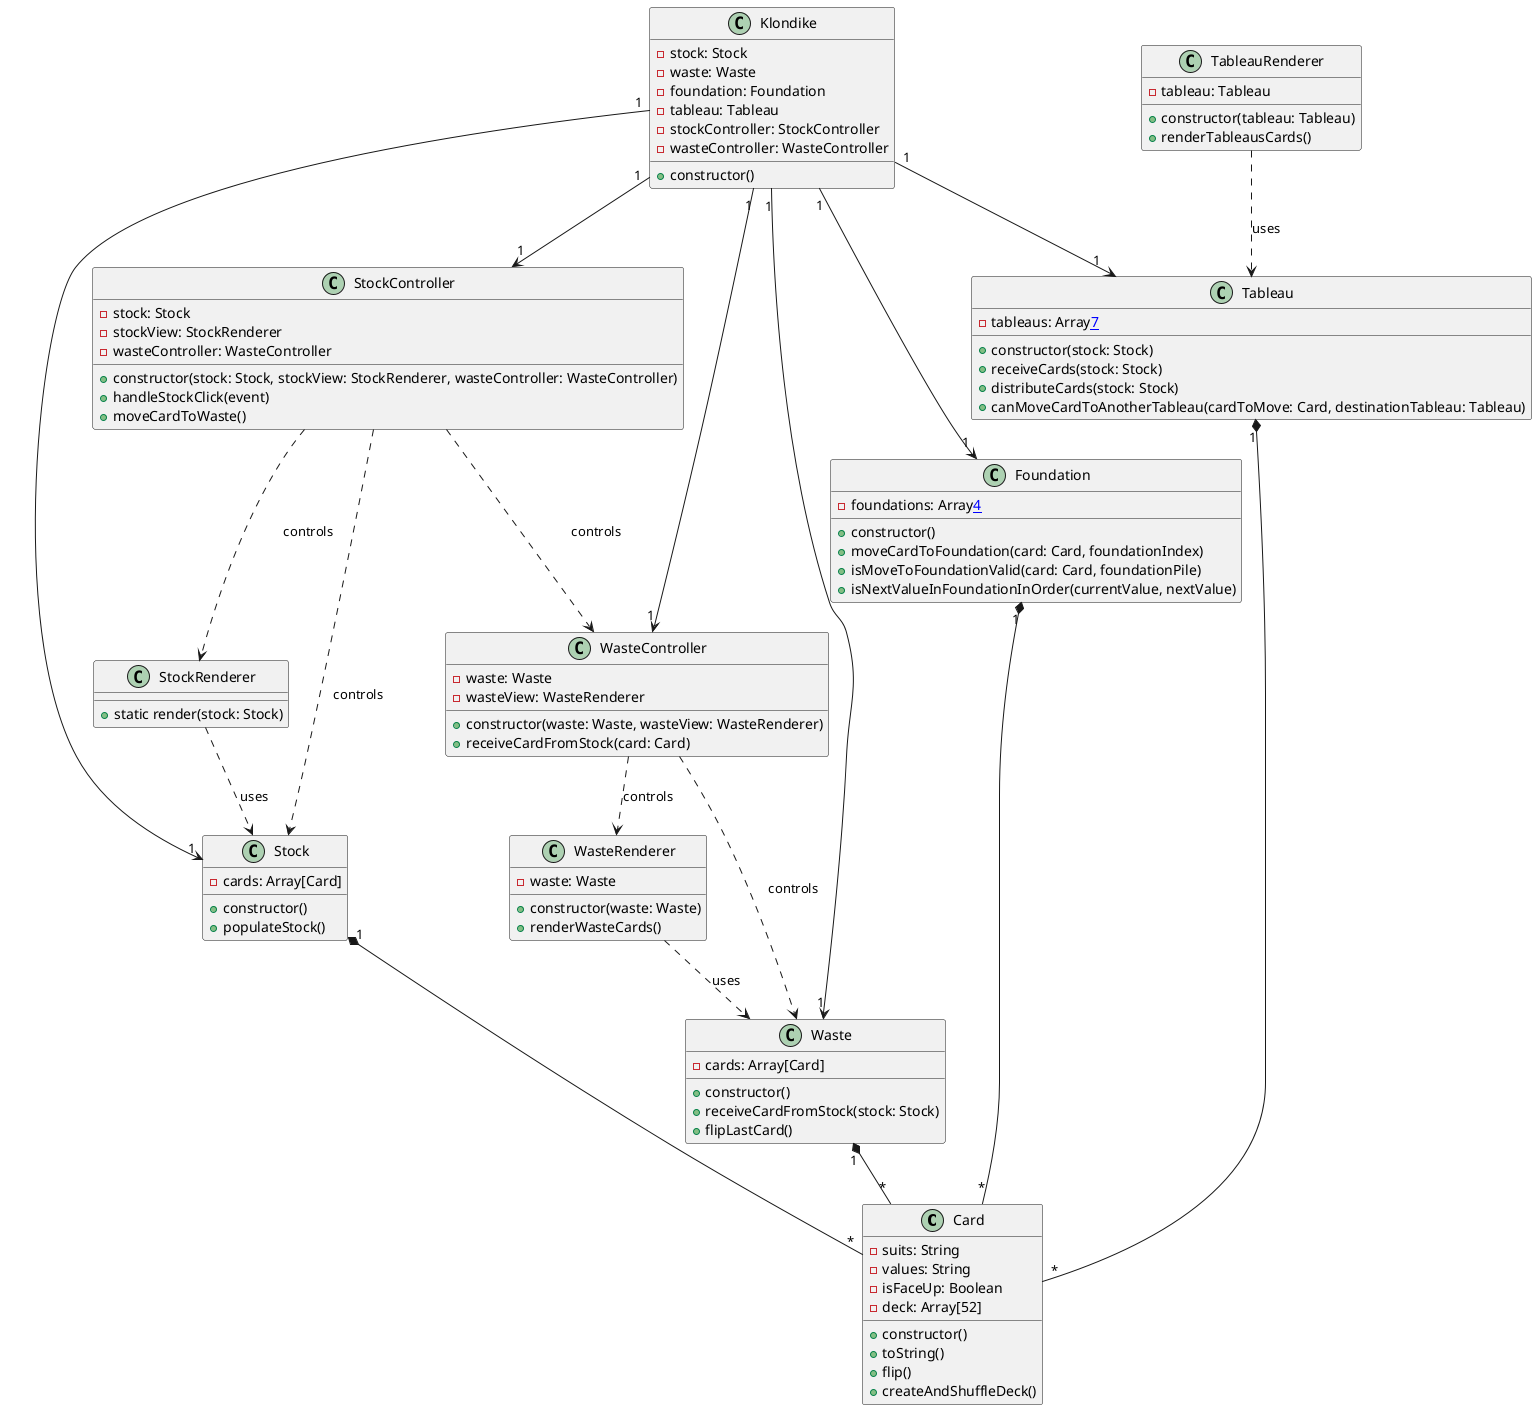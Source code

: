 @startuml klondikev8

class Card {
  - suits: String
  - values: String
  - isFaceUp: Boolean
  - deck: Array[52]
  + constructor()
  + toString()
  + flip()
  + createAndShuffleDeck()
}

class Klondike {
  - stock: Stock
  - waste: Waste
  - foundation: Foundation
  - tableau: Tableau
  - stockController: StockController
  - wasteController: WasteController
  + constructor()
}

class Stock {
  - cards: Array[Card]
  + constructor()
  + populateStock() 
}

class StockRenderer {
  + static render(stock: Stock)
}

class Tableau {
  - tableaus: Array[[7]]
  + constructor(stock: Stock)
  + receiveCards(stock: Stock) 
  + distributeCards(stock: Stock)
  + canMoveCardToAnotherTableau(cardToMove: Card, destinationTableau: Tableau)
}

class TableauRenderer {
  - tableau: Tableau
  + constructor(tableau: Tableau)
  + renderTableausCards()
}

class Foundation {
  - foundations: Array[[4]]
  + constructor()
  + moveCardToFoundation(card: Card, foundationIndex)
  + isMoveToFoundationValid(card: Card, foundationPile)
  + isNextValueInFoundationInOrder(currentValue, nextValue)
}

class Waste {
  - cards: Array[Card]
  + constructor()
  + receiveCardFromStock(stock: Stock)
  + flipLastCard()
}

class WasteRenderer {
  - waste: Waste
  + constructor(waste: Waste)
  + renderWasteCards()
}

class StockController {
  - stock: Stock
  - stockView: StockRenderer
  - wasteController: WasteController
  + constructor(stock: Stock, stockView: StockRenderer, wasteController: WasteController)
  + handleStockClick(event)
  + moveCardToWaste()
}

class WasteController {
  - waste: Waste
  - wasteView: WasteRenderer
  + constructor(waste: Waste, wasteView: WasteRenderer)
  + receiveCardFromStock(card: Card)
}

Klondike "1" --> "1" Stock
Klondike "1" --> "1" Waste
Klondike "1" --> "1" Foundation
Klondike "1" --> "1" Tableau
Klondike "1" --> "1" StockController
Klondike "1" --> "1" WasteController
Stock "1" *-- "*" Card
Waste "1" *-- "*" Card
Foundation "1" *-- "*" Card
Tableau "1" *-- "*" Card
StockRenderer ..> Stock : uses
TableauRenderer ..> Tableau : uses
WasteRenderer ..> Waste : uses
StockController ..> Stock : controls
StockController ..> StockRenderer : controls
StockController ..> WasteController : controls
WasteController ..> Waste : controls
WasteController ..> WasteRenderer : controls

@enduml
